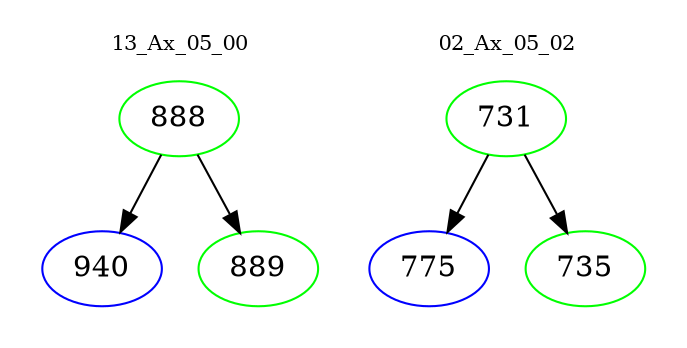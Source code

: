 digraph{
subgraph cluster_0 {
color = white
label = "13_Ax_05_00";
fontsize=10;
T0_888 [label="888", color="green"]
T0_888 -> T0_940 [color="black"]
T0_940 [label="940", color="blue"]
T0_888 -> T0_889 [color="black"]
T0_889 [label="889", color="green"]
}
subgraph cluster_1 {
color = white
label = "02_Ax_05_02";
fontsize=10;
T1_731 [label="731", color="green"]
T1_731 -> T1_775 [color="black"]
T1_775 [label="775", color="blue"]
T1_731 -> T1_735 [color="black"]
T1_735 [label="735", color="green"]
}
}

